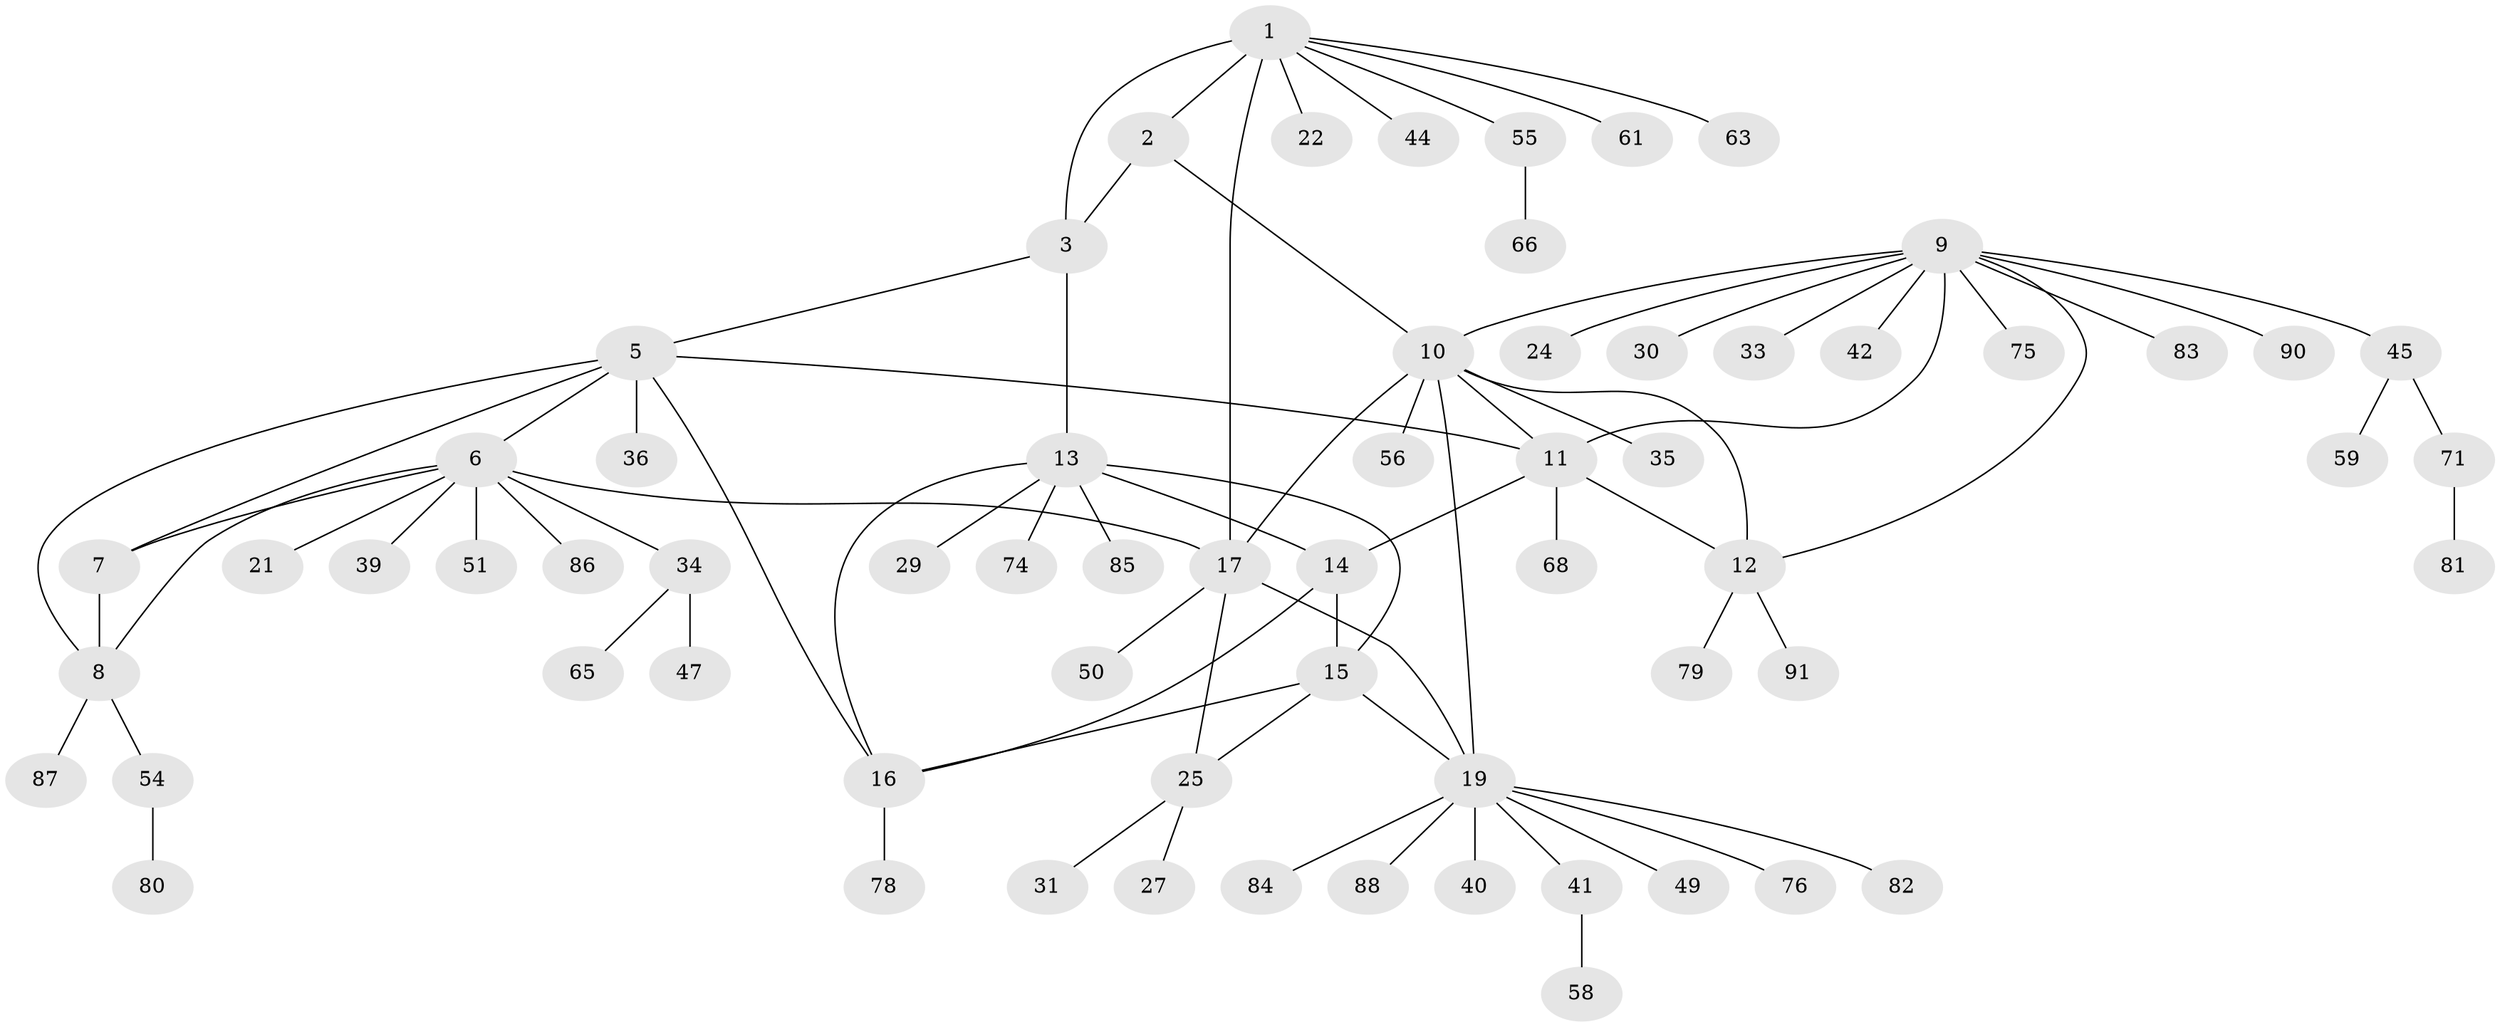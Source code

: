 // Generated by graph-tools (version 1.1) at 2025/52/02/27/25 19:52:17]
// undirected, 66 vertices, 83 edges
graph export_dot {
graph [start="1"]
  node [color=gray90,style=filled];
  1 [super="+4"];
  2 [super="+53"];
  3 [super="+52"];
  5 [super="+32"];
  6 [super="+23"];
  7;
  8 [super="+38"];
  9 [super="+26"];
  10 [super="+18"];
  11 [super="+46"];
  12 [super="+43"];
  13 [super="+57"];
  14 [super="+67"];
  15;
  16 [super="+60"];
  17 [super="+72"];
  19 [super="+20"];
  21 [super="+37"];
  22;
  24 [super="+89"];
  25 [super="+69"];
  27 [super="+28"];
  29;
  30 [super="+70"];
  31 [super="+92"];
  33;
  34 [super="+77"];
  35;
  36;
  39;
  40;
  41;
  42;
  44;
  45 [super="+48"];
  47 [super="+62"];
  49;
  50;
  51;
  54 [super="+64"];
  55;
  56;
  58 [super="+73"];
  59;
  61;
  63;
  65;
  66;
  68;
  71;
  74;
  75;
  76;
  78;
  79;
  80;
  81;
  82;
  83;
  84;
  85;
  86;
  87;
  88;
  90;
  91;
  1 -- 2 [weight=2];
  1 -- 3 [weight=2];
  1 -- 17;
  1 -- 55;
  1 -- 61;
  1 -- 63;
  1 -- 22;
  1 -- 44;
  2 -- 3;
  2 -- 10;
  3 -- 5;
  3 -- 13;
  5 -- 6;
  5 -- 7;
  5 -- 8;
  5 -- 11;
  5 -- 16;
  5 -- 36;
  6 -- 7;
  6 -- 8;
  6 -- 17;
  6 -- 21;
  6 -- 34;
  6 -- 39;
  6 -- 51;
  6 -- 86;
  7 -- 8;
  8 -- 87;
  8 -- 54;
  9 -- 10;
  9 -- 11;
  9 -- 12;
  9 -- 24;
  9 -- 30;
  9 -- 33;
  9 -- 42;
  9 -- 45;
  9 -- 75;
  9 -- 83;
  9 -- 90;
  10 -- 11;
  10 -- 12;
  10 -- 35;
  10 -- 17;
  10 -- 19 [weight=2];
  10 -- 56;
  11 -- 12;
  11 -- 14;
  11 -- 68;
  12 -- 79;
  12 -- 91;
  13 -- 14;
  13 -- 15;
  13 -- 16;
  13 -- 29;
  13 -- 74;
  13 -- 85;
  14 -- 15;
  14 -- 16;
  15 -- 16;
  15 -- 19;
  15 -- 25;
  16 -- 78;
  17 -- 19 [weight=2];
  17 -- 25;
  17 -- 50;
  19 -- 40;
  19 -- 49;
  19 -- 82;
  19 -- 84;
  19 -- 88;
  19 -- 41;
  19 -- 76;
  25 -- 27;
  25 -- 31;
  34 -- 47;
  34 -- 65;
  41 -- 58;
  45 -- 71;
  45 -- 59;
  54 -- 80;
  55 -- 66;
  71 -- 81;
}
